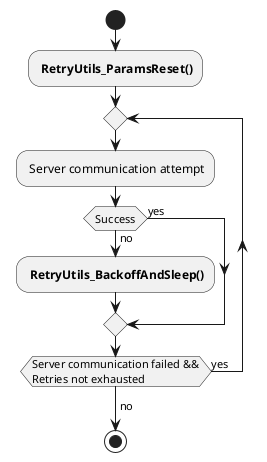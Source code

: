 @startuml

start
: **RetryUtils_ParamsReset()**;
repeat
	: Server communication attempt;
	if (Success) then (no)
    	: **RetryUtils_BackoffAndSleep()**;
    else (yes)
    endif
repeat while (Server communication failed &&\nRetries not exhausted) is (yes)
-> no;
stop

@enduml
